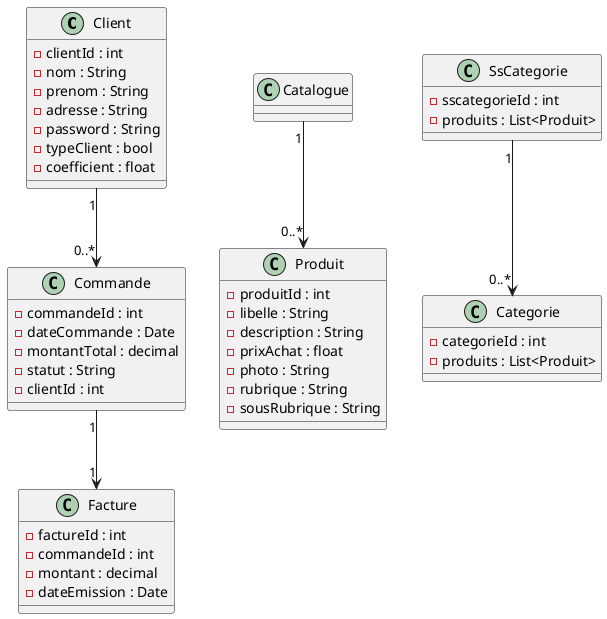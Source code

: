@startuml
class Client {
    - clientId : int
    - nom : String
    - prenom : String
    - adresse : String
    - password : String
    - typeClient : bool
    - coefficient : float
}

class Produit {
    - produitId : int
    - libelle : String
    - description : String
    - prixAchat : float
    - photo : String
    - rubrique : String
    - sousRubrique : String
}

class Commande {
    - commandeId : int
    - dateCommande : Date
    - montantTotal : decimal
    - statut : String
    - clientId : int
}

class Facture {
    - factureId : int
    - commandeId : int
    - montant : decimal
    - dateEmission : Date
}

class Categorie {
    - categorieId : int
    - produits : List<Produit>
}

class SsCategorie{
    -sscategorieId : int
    -produits : List<Produit>
}

Client "1" --> "0..*" Commande
Commande "1" --> "1" Facture
Catalogue "1" --> "0..*" Produit
SsCategorie "1"-->"0..*"Categorie
@enduml